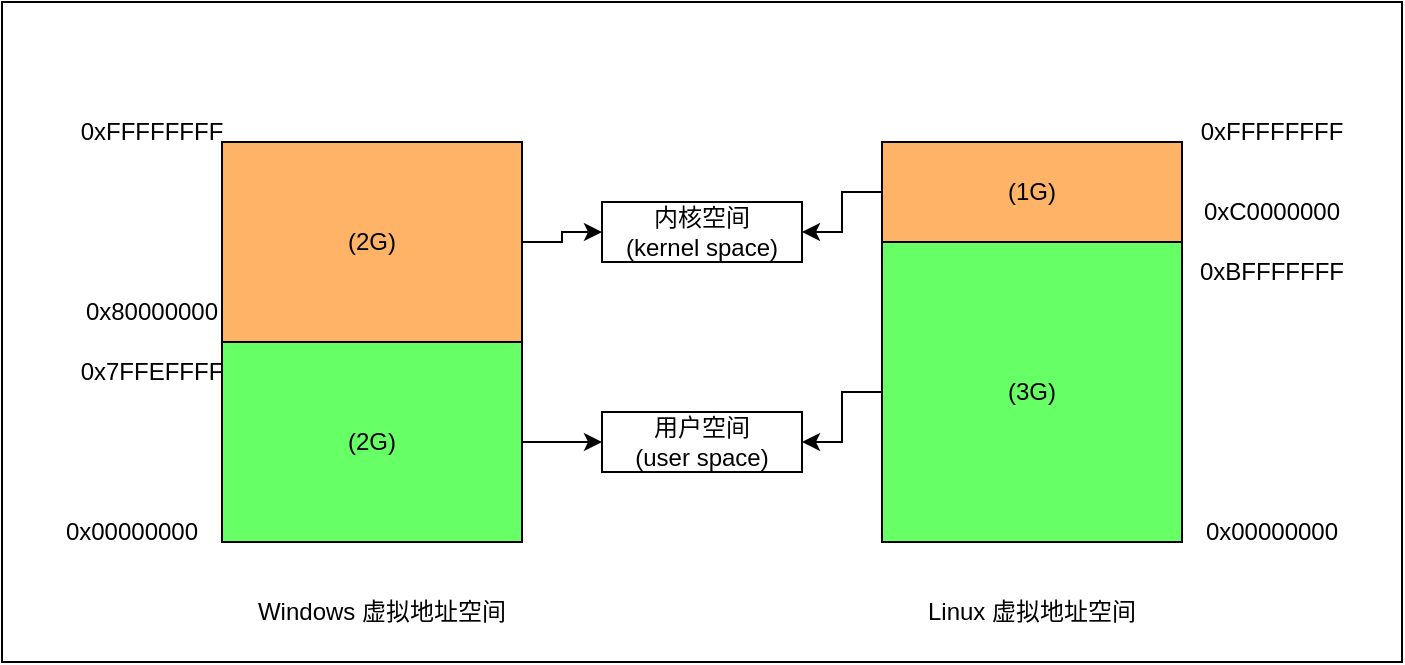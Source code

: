 <mxfile version="20.3.7" type="github">
  <diagram id="bLauYJV0_EH87xtksSwE" name="第 1 页">
    <mxGraphModel dx="1037" dy="634" grid="1" gridSize="10" guides="1" tooltips="1" connect="1" arrows="1" fold="1" page="1" pageScale="1" pageWidth="827" pageHeight="1169" math="0" shadow="0">
      <root>
        <mxCell id="0" />
        <mxCell id="1" parent="0" />
        <mxCell id="Ez4_UhXySZ6rGa4yXCrw-1" value="" style="rounded=0;whiteSpace=wrap;html=1;" vertex="1" parent="1">
          <mxGeometry x="30" y="180" width="700" height="330" as="geometry" />
        </mxCell>
        <mxCell id="Ez4_UhXySZ6rGa4yXCrw-10" style="edgeStyle=orthogonalEdgeStyle;rounded=0;orthogonalLoop=1;jettySize=auto;html=1;exitX=1;exitY=0.5;exitDx=0;exitDy=0;" edge="1" parent="1" source="Ez4_UhXySZ6rGa4yXCrw-3" target="Ez4_UhXySZ6rGa4yXCrw-9">
          <mxGeometry relative="1" as="geometry" />
        </mxCell>
        <mxCell id="Ez4_UhXySZ6rGa4yXCrw-3" value="(2G)" style="rounded=0;whiteSpace=wrap;html=1;fillColor=#FFB366;" vertex="1" parent="1">
          <mxGeometry x="140" y="250" width="150" height="100" as="geometry" />
        </mxCell>
        <mxCell id="Ez4_UhXySZ6rGa4yXCrw-13" value="" style="edgeStyle=orthogonalEdgeStyle;rounded=0;orthogonalLoop=1;jettySize=auto;html=1;" edge="1" parent="1" source="Ez4_UhXySZ6rGa4yXCrw-5" target="Ez4_UhXySZ6rGa4yXCrw-8">
          <mxGeometry relative="1" as="geometry" />
        </mxCell>
        <mxCell id="Ez4_UhXySZ6rGa4yXCrw-5" value="(2G)" style="rounded=0;whiteSpace=wrap;html=1;fillColor=#66FF66;" vertex="1" parent="1">
          <mxGeometry x="140" y="350" width="150" height="100" as="geometry" />
        </mxCell>
        <mxCell id="Ez4_UhXySZ6rGa4yXCrw-11" style="edgeStyle=orthogonalEdgeStyle;rounded=0;orthogonalLoop=1;jettySize=auto;html=1;" edge="1" parent="1" source="Ez4_UhXySZ6rGa4yXCrw-6" target="Ez4_UhXySZ6rGa4yXCrw-9">
          <mxGeometry relative="1" as="geometry" />
        </mxCell>
        <mxCell id="Ez4_UhXySZ6rGa4yXCrw-6" value="(1G)" style="rounded=0;whiteSpace=wrap;html=1;fillColor=#FFB366;" vertex="1" parent="1">
          <mxGeometry x="470" y="250" width="150" height="50" as="geometry" />
        </mxCell>
        <mxCell id="Ez4_UhXySZ6rGa4yXCrw-12" style="edgeStyle=orthogonalEdgeStyle;rounded=0;orthogonalLoop=1;jettySize=auto;html=1;exitX=0;exitY=0.5;exitDx=0;exitDy=0;entryX=1;entryY=0.5;entryDx=0;entryDy=0;" edge="1" parent="1" source="Ez4_UhXySZ6rGa4yXCrw-7" target="Ez4_UhXySZ6rGa4yXCrw-8">
          <mxGeometry relative="1" as="geometry" />
        </mxCell>
        <mxCell id="Ez4_UhXySZ6rGa4yXCrw-7" value="(3G)" style="rounded=0;whiteSpace=wrap;html=1;fillColor=#66FF66;" vertex="1" parent="1">
          <mxGeometry x="470" y="300" width="150" height="150" as="geometry" />
        </mxCell>
        <mxCell id="Ez4_UhXySZ6rGa4yXCrw-8" value="用户空间&lt;br&gt;(user space)" style="text;html=1;strokeColor=default;fillColor=none;align=center;verticalAlign=middle;whiteSpace=wrap;rounded=0;" vertex="1" parent="1">
          <mxGeometry x="330" y="385" width="100" height="30" as="geometry" />
        </mxCell>
        <mxCell id="Ez4_UhXySZ6rGa4yXCrw-9" value="内核空间&lt;br&gt;(kernel space)" style="text;html=1;strokeColor=default;fillColor=none;align=center;verticalAlign=middle;whiteSpace=wrap;rounded=0;" vertex="1" parent="1">
          <mxGeometry x="330" y="280" width="100" height="30" as="geometry" />
        </mxCell>
        <mxCell id="Ez4_UhXySZ6rGa4yXCrw-15" value="Windows 虚拟地址空间" style="text;html=1;strokeColor=none;fillColor=none;align=center;verticalAlign=middle;whiteSpace=wrap;rounded=0;" vertex="1" parent="1">
          <mxGeometry x="150" y="470" width="140" height="30" as="geometry" />
        </mxCell>
        <mxCell id="Ez4_UhXySZ6rGa4yXCrw-16" value="Linux 虚拟地址空间" style="text;html=1;strokeColor=none;fillColor=none;align=center;verticalAlign=middle;whiteSpace=wrap;rounded=0;" vertex="1" parent="1">
          <mxGeometry x="475" y="470" width="140" height="30" as="geometry" />
        </mxCell>
        <mxCell id="Ez4_UhXySZ6rGa4yXCrw-19" value="0x00000000" style="text;html=1;strokeColor=none;fillColor=none;align=center;verticalAlign=middle;whiteSpace=wrap;rounded=0;" vertex="1" parent="1">
          <mxGeometry x="630" y="430" width="70" height="30" as="geometry" />
        </mxCell>
        <mxCell id="Ez4_UhXySZ6rGa4yXCrw-20" value="0xC0000000" style="text;html=1;strokeColor=none;fillColor=none;align=center;verticalAlign=middle;whiteSpace=wrap;rounded=0;" vertex="1" parent="1">
          <mxGeometry x="630" y="270" width="70" height="30" as="geometry" />
        </mxCell>
        <mxCell id="Ez4_UhXySZ6rGa4yXCrw-21" value="0xFFFFFFFF" style="text;html=1;strokeColor=none;fillColor=none;align=center;verticalAlign=middle;whiteSpace=wrap;rounded=0;" vertex="1" parent="1">
          <mxGeometry x="630" y="230" width="70" height="30" as="geometry" />
        </mxCell>
        <mxCell id="Ez4_UhXySZ6rGa4yXCrw-22" value="0x00000000" style="text;html=1;strokeColor=none;fillColor=none;align=center;verticalAlign=middle;whiteSpace=wrap;rounded=0;" vertex="1" parent="1">
          <mxGeometry x="60" y="430" width="70" height="30" as="geometry" />
        </mxCell>
        <mxCell id="Ez4_UhXySZ6rGa4yXCrw-23" value="0x7FFEFFFF" style="text;html=1;strokeColor=none;fillColor=none;align=center;verticalAlign=middle;whiteSpace=wrap;rounded=0;" vertex="1" parent="1">
          <mxGeometry x="70" y="350" width="70" height="30" as="geometry" />
        </mxCell>
        <mxCell id="Ez4_UhXySZ6rGa4yXCrw-24" value="0xBFFFFFFF" style="text;html=1;strokeColor=none;fillColor=none;align=center;verticalAlign=middle;whiteSpace=wrap;rounded=0;" vertex="1" parent="1">
          <mxGeometry x="630" y="300" width="70" height="30" as="geometry" />
        </mxCell>
        <mxCell id="Ez4_UhXySZ6rGa4yXCrw-26" value="0x80000000" style="text;html=1;strokeColor=none;fillColor=none;align=center;verticalAlign=middle;whiteSpace=wrap;rounded=0;" vertex="1" parent="1">
          <mxGeometry x="70" y="320" width="70" height="30" as="geometry" />
        </mxCell>
        <mxCell id="Ez4_UhXySZ6rGa4yXCrw-27" value="0xFFFFFFFF" style="text;html=1;strokeColor=none;fillColor=none;align=center;verticalAlign=middle;whiteSpace=wrap;rounded=0;" vertex="1" parent="1">
          <mxGeometry x="70" y="230" width="70" height="30" as="geometry" />
        </mxCell>
      </root>
    </mxGraphModel>
  </diagram>
</mxfile>

